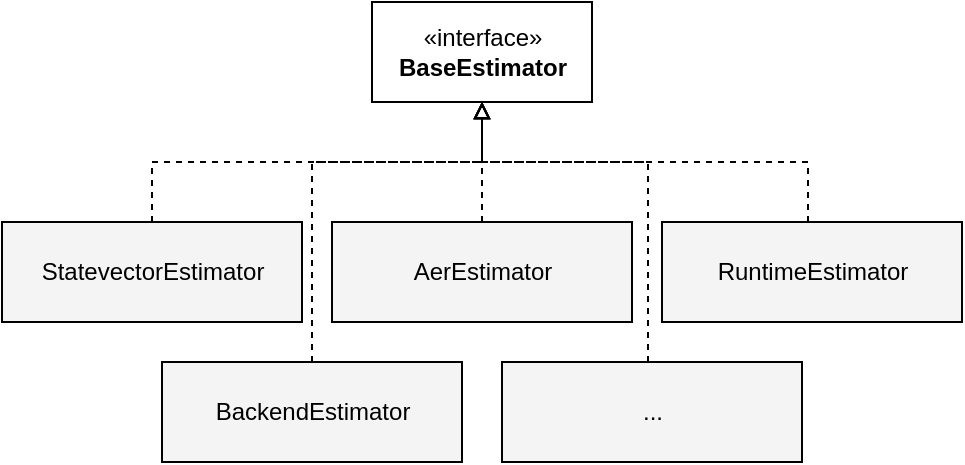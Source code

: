 <mxfile version="20.4.0" type="device"><diagram id="PvDreMBKndqgFLBESFEr" name="Page-1"><mxGraphModel dx="1180" dy="681" grid="1" gridSize="10" guides="1" tooltips="1" connect="1" arrows="1" fold="1" page="1" pageScale="1" pageWidth="560" pageHeight="310" math="0" shadow="0"><root><mxCell id="0"/><mxCell id="1" parent="0"/><mxCell id="TKdMGWoDZqIuQvjEUjIk-1" value="«interface»&lt;br&gt;&lt;b&gt;BaseEstimator&lt;/b&gt;" style="html=1;" vertex="1" parent="1"><mxGeometry x="225" y="40" width="110" height="50" as="geometry"/></mxCell><mxCell id="TKdMGWoDZqIuQvjEUjIk-8" style="edgeStyle=orthogonalEdgeStyle;rounded=0;orthogonalLoop=1;jettySize=auto;html=1;entryX=0.5;entryY=1;entryDx=0;entryDy=0;exitX=0.5;exitY=0;exitDx=0;exitDy=0;dashed=1;endArrow=block;endFill=0;" edge="1" parent="1" source="TKdMGWoDZqIuQvjEUjIk-2" target="TKdMGWoDZqIuQvjEUjIk-1"><mxGeometry relative="1" as="geometry"/></mxCell><mxCell id="TKdMGWoDZqIuQvjEUjIk-2" value="StatevectorEstimator" style="html=1;fillColor=#F4F4F4;" vertex="1" parent="1"><mxGeometry x="40" y="150" width="150" height="50" as="geometry"/></mxCell><mxCell id="TKdMGWoDZqIuQvjEUjIk-12" style="edgeStyle=orthogonalEdgeStyle;rounded=0;orthogonalLoop=1;jettySize=auto;html=1;entryX=0.5;entryY=1;entryDx=0;entryDy=0;dashed=1;endArrow=block;endFill=0;exitX=0.5;exitY=0;exitDx=0;exitDy=0;" edge="1" parent="1" source="TKdMGWoDZqIuQvjEUjIk-3" target="TKdMGWoDZqIuQvjEUjIk-1"><mxGeometry relative="1" as="geometry"><Array as="points"><mxPoint x="195" y="120"/><mxPoint x="280" y="120"/></Array></mxGeometry></mxCell><mxCell id="TKdMGWoDZqIuQvjEUjIk-3" value="BackendEstimator" style="html=1;fillColor=#F4F4F4;" vertex="1" parent="1"><mxGeometry x="120" y="220" width="150" height="50" as="geometry"/></mxCell><mxCell id="TKdMGWoDZqIuQvjEUjIk-10" style="edgeStyle=orthogonalEdgeStyle;rounded=0;orthogonalLoop=1;jettySize=auto;html=1;entryX=0.5;entryY=1;entryDx=0;entryDy=0;dashed=1;endArrow=block;endFill=0;" edge="1" parent="1" source="TKdMGWoDZqIuQvjEUjIk-4" target="TKdMGWoDZqIuQvjEUjIk-1"><mxGeometry relative="1" as="geometry"/></mxCell><mxCell id="TKdMGWoDZqIuQvjEUjIk-4" value="AerEstimator" style="html=1;fillColor=#F4F4F4;" vertex="1" parent="1"><mxGeometry x="205" y="150" width="150" height="50" as="geometry"/></mxCell><mxCell id="TKdMGWoDZqIuQvjEUjIk-11" style="edgeStyle=orthogonalEdgeStyle;rounded=0;orthogonalLoop=1;jettySize=auto;html=1;entryX=0.5;entryY=1;entryDx=0;entryDy=0;dashed=1;endArrow=block;endFill=0;" edge="1" parent="1" source="TKdMGWoDZqIuQvjEUjIk-5" target="TKdMGWoDZqIuQvjEUjIk-1"><mxGeometry relative="1" as="geometry"><Array as="points"><mxPoint x="443" y="120"/><mxPoint x="280" y="120"/></Array></mxGeometry></mxCell><mxCell id="TKdMGWoDZqIuQvjEUjIk-5" value="RuntimeEstimator" style="html=1;fillColor=#F4F4F4;" vertex="1" parent="1"><mxGeometry x="370" y="150" width="150" height="50" as="geometry"/></mxCell><mxCell id="TKdMGWoDZqIuQvjEUjIk-13" style="edgeStyle=orthogonalEdgeStyle;rounded=0;orthogonalLoop=1;jettySize=auto;html=1;entryX=0.5;entryY=1;entryDx=0;entryDy=0;dashed=1;endArrow=block;endFill=0;" edge="1" parent="1" source="TKdMGWoDZqIuQvjEUjIk-6" target="TKdMGWoDZqIuQvjEUjIk-1"><mxGeometry relative="1" as="geometry"><Array as="points"><mxPoint x="363" y="120"/><mxPoint x="280" y="120"/></Array></mxGeometry></mxCell><mxCell id="TKdMGWoDZqIuQvjEUjIk-6" value="..." style="html=1;fillColor=#F4F4F4;" vertex="1" parent="1"><mxGeometry x="290" y="220" width="150" height="50" as="geometry"/></mxCell></root></mxGraphModel></diagram></mxfile>